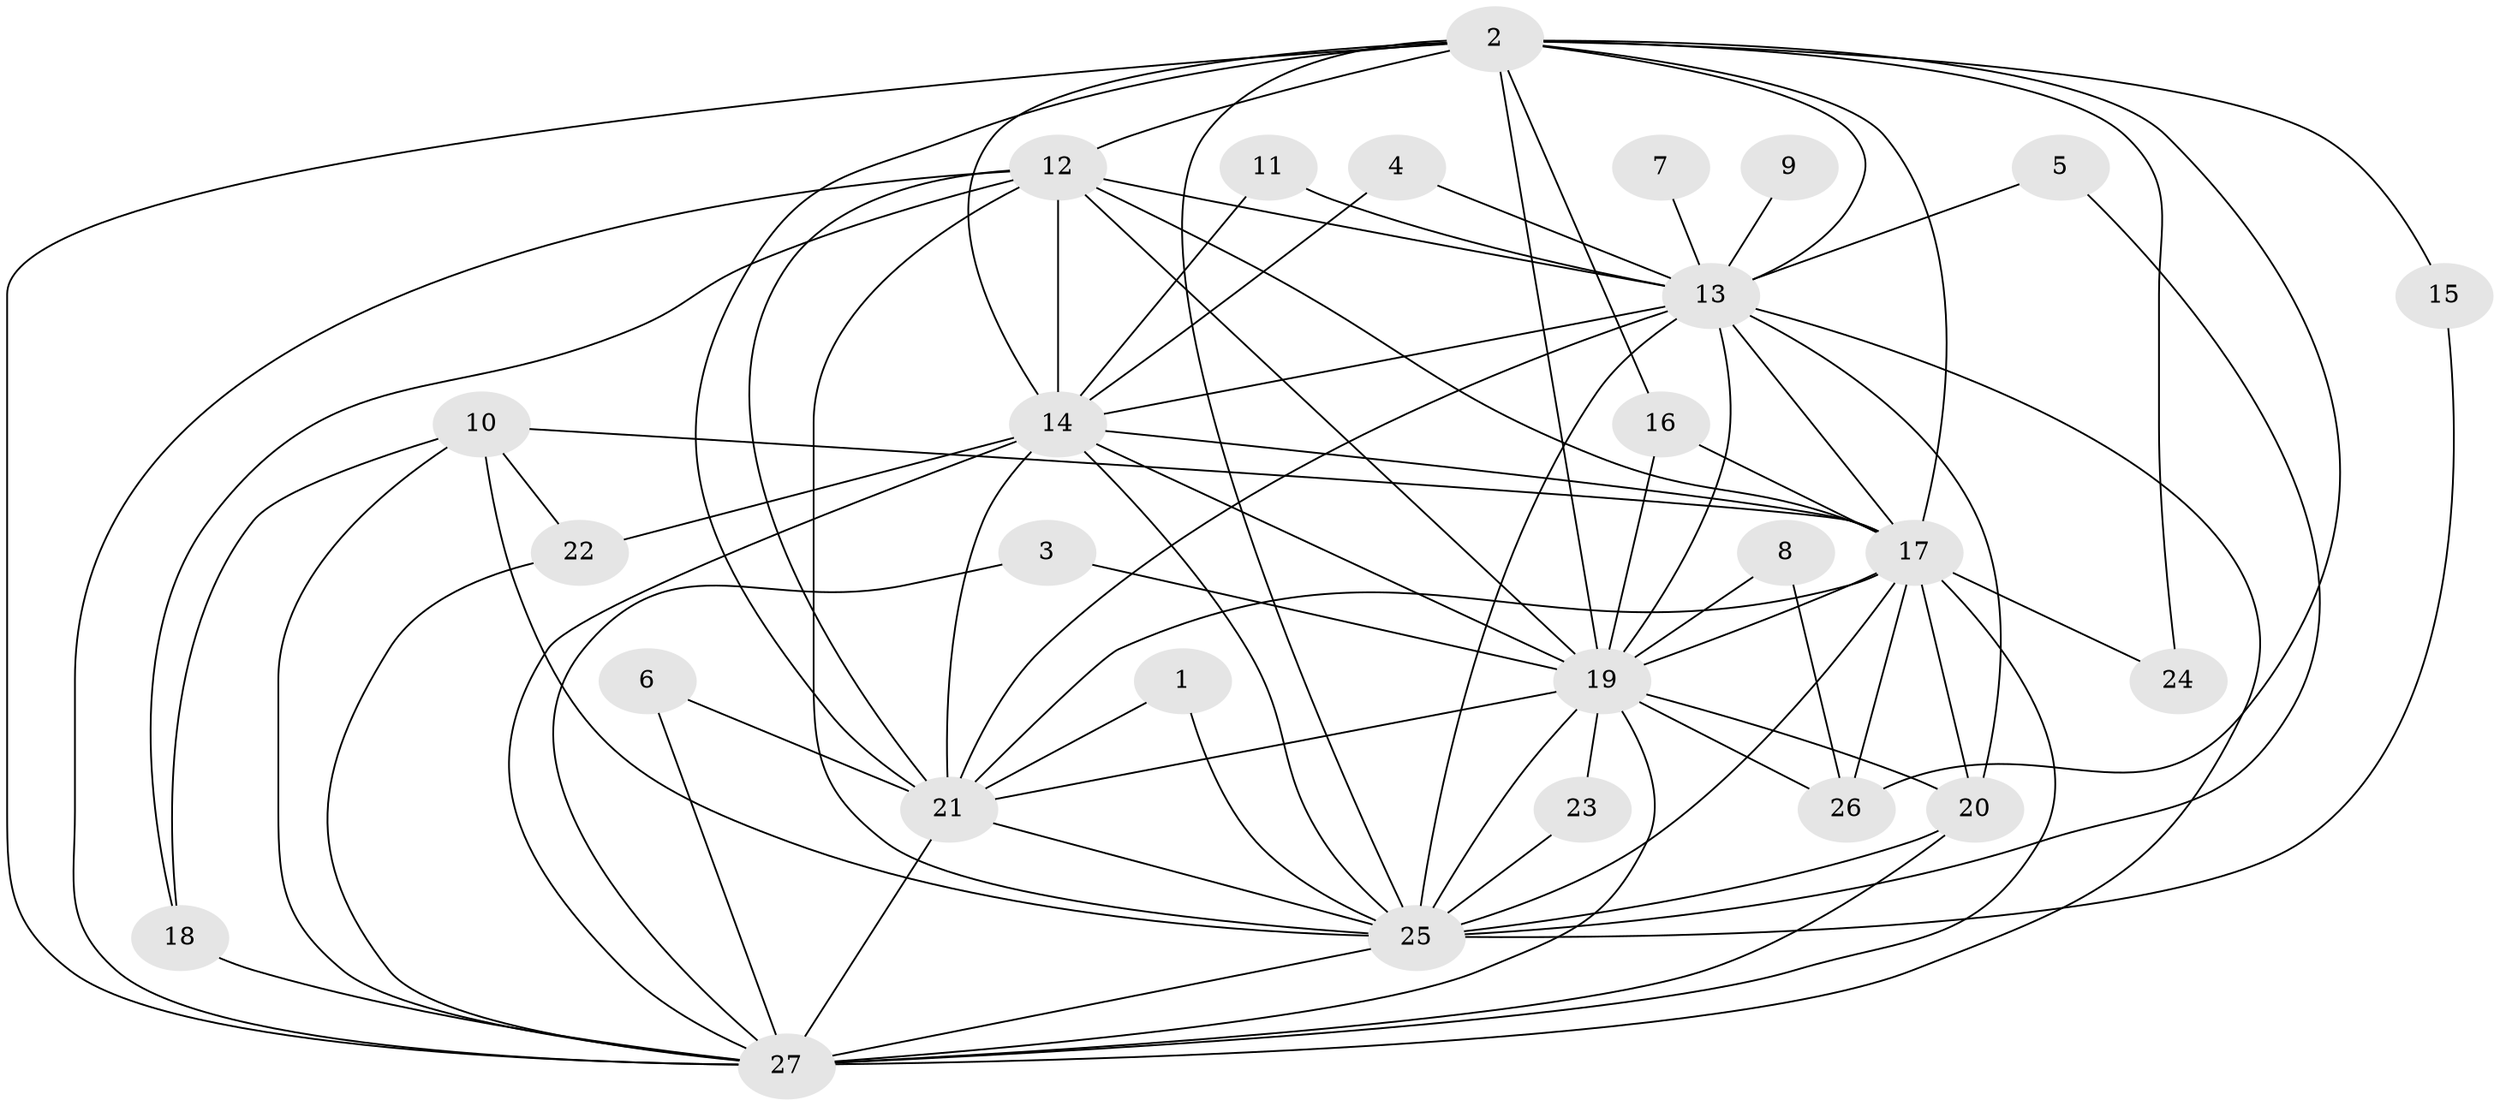 // original degree distribution, {13: 0.018867924528301886, 11: 0.03773584905660377, 18: 0.03773584905660377, 19: 0.03773584905660377, 15: 0.018867924528301886, 20: 0.018867924528301886, 14: 0.018867924528301886, 2: 0.5849056603773585, 3: 0.1320754716981132, 4: 0.07547169811320754, 5: 0.018867924528301886}
// Generated by graph-tools (version 1.1) at 2025/25/03/09/25 03:25:43]
// undirected, 27 vertices, 78 edges
graph export_dot {
graph [start="1"]
  node [color=gray90,style=filled];
  1;
  2;
  3;
  4;
  5;
  6;
  7;
  8;
  9;
  10;
  11;
  12;
  13;
  14;
  15;
  16;
  17;
  18;
  19;
  20;
  21;
  22;
  23;
  24;
  25;
  26;
  27;
  1 -- 21 [weight=1.0];
  1 -- 25 [weight=1.0];
  2 -- 12 [weight=2.0];
  2 -- 13 [weight=2.0];
  2 -- 14 [weight=2.0];
  2 -- 15 [weight=1.0];
  2 -- 16 [weight=1.0];
  2 -- 17 [weight=3.0];
  2 -- 19 [weight=3.0];
  2 -- 21 [weight=2.0];
  2 -- 24 [weight=1.0];
  2 -- 25 [weight=2.0];
  2 -- 26 [weight=1.0];
  2 -- 27 [weight=2.0];
  3 -- 19 [weight=1.0];
  3 -- 27 [weight=1.0];
  4 -- 13 [weight=1.0];
  4 -- 14 [weight=1.0];
  5 -- 13 [weight=1.0];
  5 -- 25 [weight=1.0];
  6 -- 21 [weight=1.0];
  6 -- 27 [weight=1.0];
  7 -- 13 [weight=1.0];
  8 -- 19 [weight=1.0];
  8 -- 26 [weight=1.0];
  9 -- 13 [weight=1.0];
  10 -- 17 [weight=1.0];
  10 -- 18 [weight=1.0];
  10 -- 22 [weight=1.0];
  10 -- 25 [weight=1.0];
  10 -- 27 [weight=1.0];
  11 -- 13 [weight=1.0];
  11 -- 14 [weight=1.0];
  12 -- 13 [weight=1.0];
  12 -- 14 [weight=1.0];
  12 -- 17 [weight=1.0];
  12 -- 18 [weight=1.0];
  12 -- 19 [weight=1.0];
  12 -- 21 [weight=1.0];
  12 -- 25 [weight=2.0];
  12 -- 27 [weight=1.0];
  13 -- 14 [weight=1.0];
  13 -- 17 [weight=1.0];
  13 -- 19 [weight=1.0];
  13 -- 20 [weight=1.0];
  13 -- 21 [weight=2.0];
  13 -- 25 [weight=2.0];
  13 -- 27 [weight=2.0];
  14 -- 17 [weight=2.0];
  14 -- 19 [weight=1.0];
  14 -- 21 [weight=2.0];
  14 -- 22 [weight=1.0];
  14 -- 25 [weight=1.0];
  14 -- 27 [weight=1.0];
  15 -- 25 [weight=1.0];
  16 -- 17 [weight=1.0];
  16 -- 19 [weight=1.0];
  17 -- 19 [weight=1.0];
  17 -- 20 [weight=1.0];
  17 -- 21 [weight=1.0];
  17 -- 24 [weight=1.0];
  17 -- 25 [weight=2.0];
  17 -- 26 [weight=2.0];
  17 -- 27 [weight=1.0];
  18 -- 27 [weight=2.0];
  19 -- 20 [weight=1.0];
  19 -- 21 [weight=1.0];
  19 -- 23 [weight=1.0];
  19 -- 25 [weight=2.0];
  19 -- 26 [weight=1.0];
  19 -- 27 [weight=4.0];
  20 -- 25 [weight=2.0];
  20 -- 27 [weight=1.0];
  21 -- 25 [weight=1.0];
  21 -- 27 [weight=1.0];
  22 -- 27 [weight=1.0];
  23 -- 25 [weight=1.0];
  25 -- 27 [weight=1.0];
}
